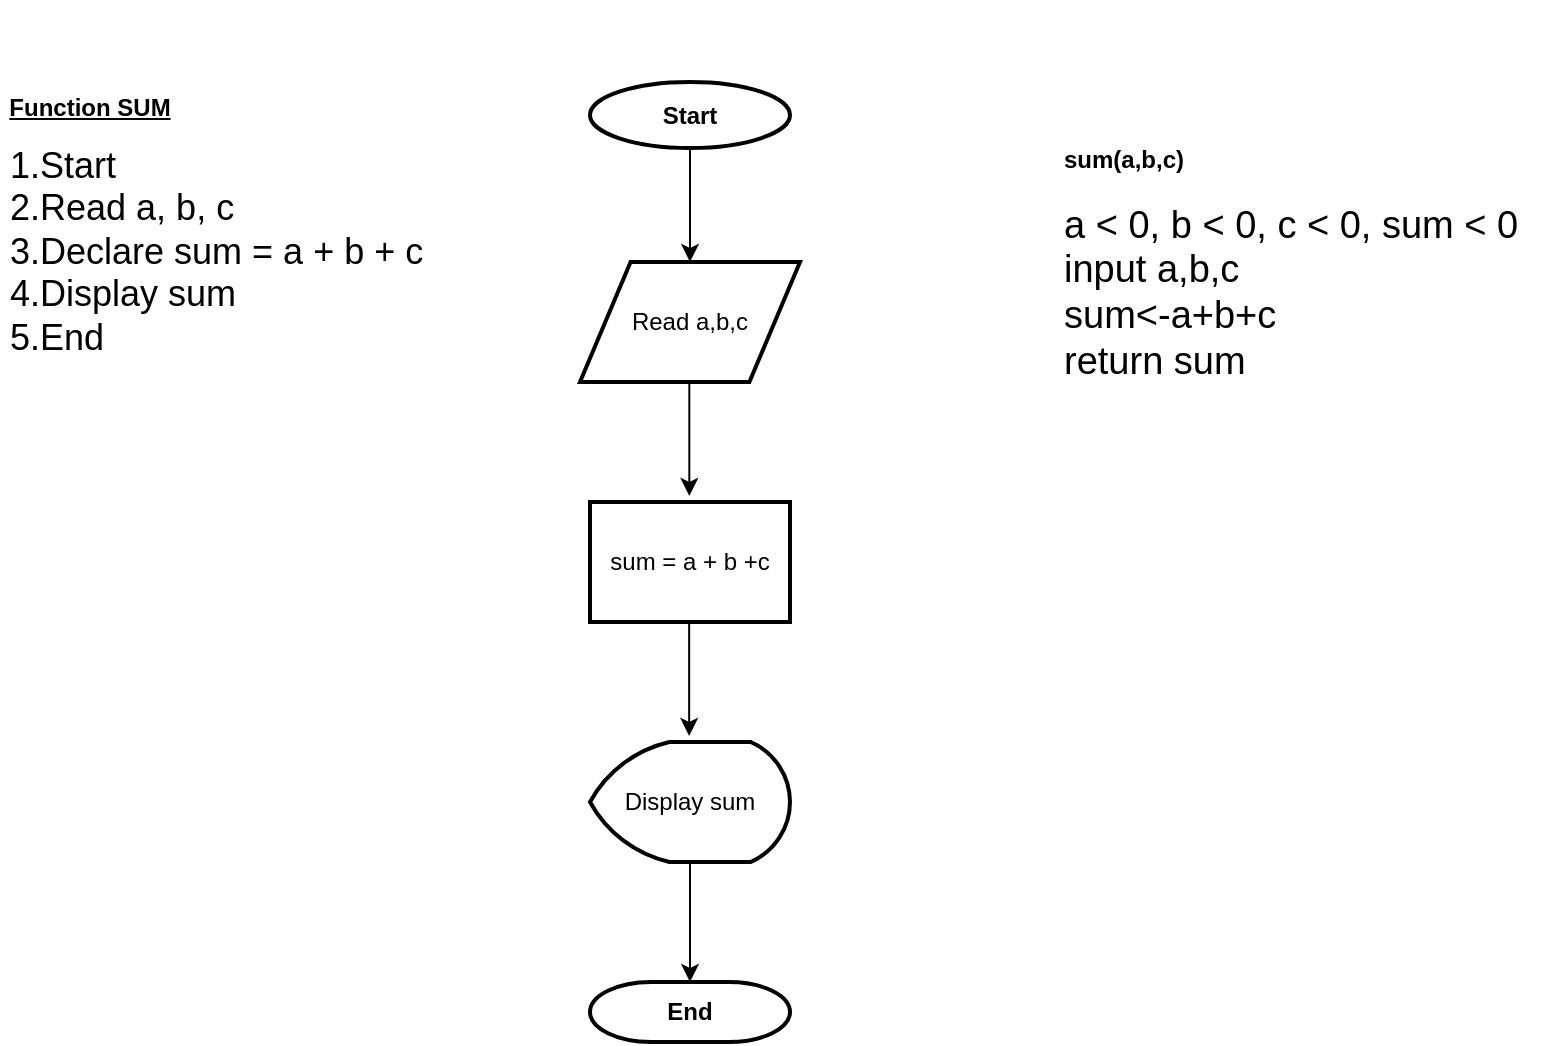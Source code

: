 <mxfile version="24.3.1" type="github">
  <diagram name="Page-1" id="Der8zMHYG1zPOgQvjff3">
    <mxGraphModel dx="1013" dy="588" grid="1" gridSize="10" guides="1" tooltips="1" connect="1" arrows="1" fold="1" page="1" pageScale="1" pageWidth="850" pageHeight="1100" math="0" shadow="0">
      <root>
        <mxCell id="0" />
        <mxCell id="1" parent="0" />
        <mxCell id="h9s0BQBGmh6dR_71MMHr-1" value="&lt;b&gt;&lt;u&gt;Function SUM&lt;/u&gt;&lt;/b&gt;" style="text;strokeColor=none;align=center;fillColor=none;html=1;verticalAlign=middle;whiteSpace=wrap;rounded=0;" vertex="1" parent="1">
          <mxGeometry x="40" y="98" width="90" height="30" as="geometry" />
        </mxCell>
        <mxCell id="h9s0BQBGmh6dR_71MMHr-2" value="&lt;div style=&quot;font-size: 18px;&quot;&gt;&lt;span style=&quot;background-color: initial;&quot;&gt;1.Start&lt;/span&gt;&lt;br&gt;&lt;/div&gt;&lt;div style=&quot;font-size: 18px;&quot;&gt;&lt;font style=&quot;font-size: 18px;&quot;&gt;2.Read a, b, c&lt;/font&gt;&lt;/div&gt;&lt;div style=&quot;font-size: 18px;&quot;&gt;&lt;font style=&quot;font-size: 18px;&quot;&gt;3.Declare sum = a + b + c&lt;/font&gt;&lt;/div&gt;&lt;div style=&quot;font-size: 18px;&quot;&gt;&lt;font style=&quot;font-size: 18px;&quot;&gt;4.Display sum&lt;/font&gt;&lt;/div&gt;&lt;div style=&quot;font-size: 18px;&quot;&gt;&lt;font style=&quot;font-size: 18px;&quot;&gt;5.End&lt;/font&gt;&lt;/div&gt;" style="text;strokeColor=none;align=left;fillColor=none;html=1;verticalAlign=middle;whiteSpace=wrap;rounded=0;" vertex="1" parent="1">
          <mxGeometry x="43" y="80" width="210" height="210" as="geometry" />
        </mxCell>
        <mxCell id="h9s0BQBGmh6dR_71MMHr-14" value="" style="group" vertex="1" connectable="0" parent="1">
          <mxGeometry x="330" y="100" width="110" height="480" as="geometry" />
        </mxCell>
        <mxCell id="h9s0BQBGmh6dR_71MMHr-5" style="edgeStyle=orthogonalEdgeStyle;rounded=0;orthogonalLoop=1;jettySize=auto;html=1;" edge="1" parent="h9s0BQBGmh6dR_71MMHr-14" source="h9s0BQBGmh6dR_71MMHr-3" target="h9s0BQBGmh6dR_71MMHr-4">
          <mxGeometry relative="1" as="geometry" />
        </mxCell>
        <mxCell id="h9s0BQBGmh6dR_71MMHr-3" value="&lt;b&gt;Start&lt;/b&gt;" style="strokeWidth=2;html=1;shape=mxgraph.flowchart.start_1;whiteSpace=wrap;" vertex="1" parent="h9s0BQBGmh6dR_71MMHr-14">
          <mxGeometry x="5" width="100" height="33" as="geometry" />
        </mxCell>
        <mxCell id="h9s0BQBGmh6dR_71MMHr-4" value="Read a,b,c" style="shape=parallelogram;html=1;strokeWidth=2;perimeter=parallelogramPerimeter;whiteSpace=wrap;rounded=0;arcSize=12;size=0.23;" vertex="1" parent="h9s0BQBGmh6dR_71MMHr-14">
          <mxGeometry y="90" width="110" height="60" as="geometry" />
        </mxCell>
        <mxCell id="h9s0BQBGmh6dR_71MMHr-6" style="edgeStyle=orthogonalEdgeStyle;rounded=0;orthogonalLoop=1;jettySize=auto;html=1;" edge="1" parent="h9s0BQBGmh6dR_71MMHr-14">
          <mxGeometry relative="1" as="geometry">
            <mxPoint x="54.66" y="150" as="sourcePoint" />
            <mxPoint x="54.66" y="207" as="targetPoint" />
          </mxGeometry>
        </mxCell>
        <mxCell id="h9s0BQBGmh6dR_71MMHr-7" value="sum = a + b +c" style="rounded=0;whiteSpace=wrap;html=1;absoluteArcSize=1;arcSize=14;strokeWidth=2;" vertex="1" parent="h9s0BQBGmh6dR_71MMHr-14">
          <mxGeometry x="5" y="210" width="100" height="60" as="geometry" />
        </mxCell>
        <mxCell id="h9s0BQBGmh6dR_71MMHr-8" style="edgeStyle=orthogonalEdgeStyle;rounded=0;orthogonalLoop=1;jettySize=auto;html=1;" edge="1" parent="h9s0BQBGmh6dR_71MMHr-14">
          <mxGeometry relative="1" as="geometry">
            <mxPoint x="54.58" y="270" as="sourcePoint" />
            <mxPoint x="54.58" y="327" as="targetPoint" />
          </mxGeometry>
        </mxCell>
        <mxCell id="h9s0BQBGmh6dR_71MMHr-9" value="Display sum" style="strokeWidth=2;html=1;shape=mxgraph.flowchart.display;whiteSpace=wrap;" vertex="1" parent="h9s0BQBGmh6dR_71MMHr-14">
          <mxGeometry x="5" y="330" width="100" height="60" as="geometry" />
        </mxCell>
        <mxCell id="h9s0BQBGmh6dR_71MMHr-11" value="&lt;b&gt;End&lt;/b&gt;" style="strokeWidth=2;html=1;shape=mxgraph.flowchart.terminator;whiteSpace=wrap;" vertex="1" parent="h9s0BQBGmh6dR_71MMHr-14">
          <mxGeometry x="5" y="450" width="100" height="30" as="geometry" />
        </mxCell>
        <mxCell id="h9s0BQBGmh6dR_71MMHr-13" style="edgeStyle=orthogonalEdgeStyle;rounded=0;orthogonalLoop=1;jettySize=auto;html=1;entryX=0.5;entryY=0;entryDx=0;entryDy=0;entryPerimeter=0;" edge="1" parent="h9s0BQBGmh6dR_71MMHr-14" source="h9s0BQBGmh6dR_71MMHr-9" target="h9s0BQBGmh6dR_71MMHr-11">
          <mxGeometry relative="1" as="geometry" />
        </mxCell>
        <mxCell id="h9s0BQBGmh6dR_71MMHr-16" value="&lt;div&gt;&lt;b&gt;&lt;br&gt;&lt;/b&gt;&lt;/div&gt;&lt;b&gt;&lt;div&gt;&lt;b&gt;&lt;br&gt;&lt;/b&gt;&lt;/div&gt;&lt;div&gt;&lt;b&gt;&lt;br&gt;&lt;/b&gt;&lt;/div&gt;&lt;div&gt;&lt;b&gt;&lt;br&gt;&lt;/b&gt;&lt;/div&gt;&lt;div&gt;&lt;b&gt;&lt;br&gt;&lt;/b&gt;&lt;/div&gt;sum(a,b,c)&lt;/b&gt;&lt;div&gt;&lt;br&gt;&lt;/div&gt;&lt;div style=&quot;font-size: 19px;&quot;&gt;&lt;font style=&quot;font-size: 19px;&quot;&gt;a &amp;lt; 0, b &amp;lt; 0, c &amp;lt; 0, sum &amp;lt; 0&lt;/font&gt;&lt;/div&gt;&lt;div style=&quot;font-size: 19px;&quot;&gt;&lt;font style=&quot;font-size: 19px;&quot;&gt;input a,b,c&lt;/font&gt;&lt;/div&gt;&lt;div style=&quot;font-size: 19px;&quot;&gt;sum&amp;lt;-a+b+c&lt;/div&gt;&lt;div style=&quot;font-size: 19px;&quot;&gt;return sum&lt;/div&gt;&lt;div style=&quot;font-size: 19px;&quot;&gt;&lt;br&gt;&lt;/div&gt;&lt;div style=&quot;font-size: 19px;&quot;&gt;&lt;br&gt;&lt;/div&gt;&lt;div&gt;&lt;br&gt;&lt;/div&gt;&lt;div&gt;&lt;br&gt;&lt;/div&gt;&lt;div&gt;&lt;br&gt;&lt;/div&gt;&lt;div&gt;&lt;br&gt;&lt;/div&gt;&lt;div&gt;&lt;br&gt;&lt;/div&gt;" style="text;strokeColor=none;align=left;fillColor=none;html=1;verticalAlign=middle;whiteSpace=wrap;rounded=0;" vertex="1" parent="1">
          <mxGeometry x="570" y="110" width="250" height="208" as="geometry" />
        </mxCell>
      </root>
    </mxGraphModel>
  </diagram>
</mxfile>
